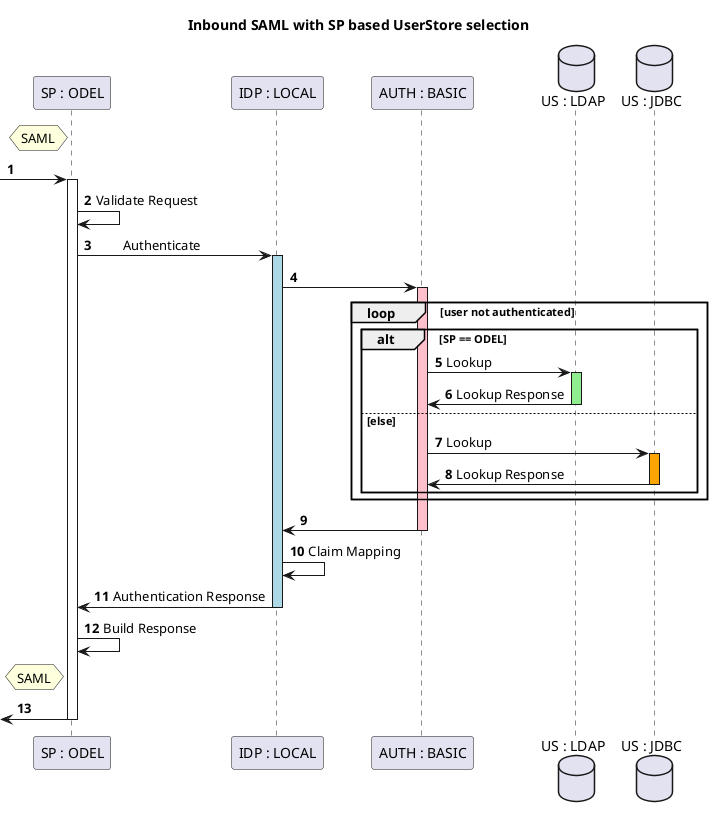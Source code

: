 @startuml
Title : Inbound SAML with SP based UserStore selection


participant "SP : ODEL" as SP
participant "IDP : LOCAL" as IDP
participant "AUTH : BASIC" as AUTH
database "US : LDAP" as US_ODEL
database "US : JDBC" as US_JDBC



autonumber

hnote left SP
SAML
end hnote
 -> SP
activate SP
SP -> SP : Validate Request
SP -> IDP : \tAuthenticate
    activate IDP #lightBlue
    IDP -> AUTH
        activate AUTH #Pink
        loop user not authenticated
        alt SP == ODEL
            AUTH -> US_ODEL : Lookup
            activate US_ODEL #lightGreen
            US_ODEL -> AUTH : Lookup Response
            deactivate US_ODEL
        else else
            AUTH -> US_JDBC : Lookup
            activate US_JDBC #Orange
            US_JDBC -> AUTH : Lookup Response
            deactivate US_JDBC
        end alt
        end alt
            AUTH -> IDP

        deactivate AUTH #Pink
    IDP -> IDP : Claim Mapping
    IDP -> SP : Authentication Response
    deactivate IDP
SP -> SP : Build Response
hnote left SP
SAML
end hnote
 <- SP
deactivate SP
@enduml